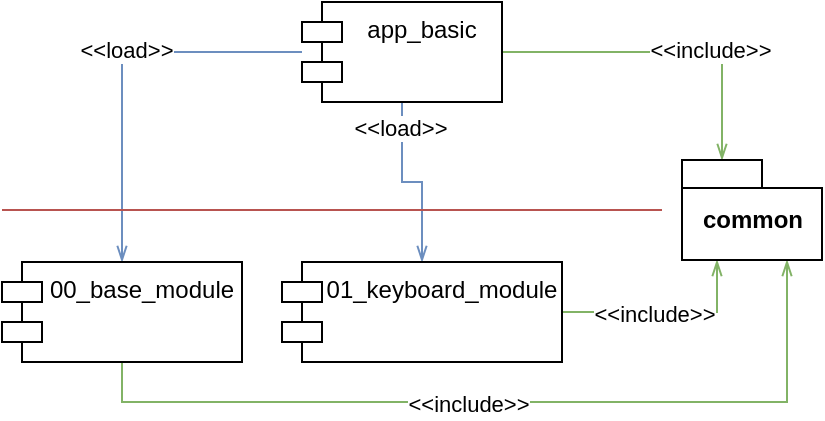 <mxfile version="13.6.5" type="device"><diagram name="Page-1" id="929967ad-93f9-6ef4-fab6-5d389245f69c"><mxGraphModel dx="494" dy="276" grid="1" gridSize="10" guides="1" tooltips="1" connect="1" arrows="1" fold="1" page="1" pageScale="1.5" pageWidth="1169" pageHeight="826" background="none" math="0" shadow="0"><root><mxCell id="0" style=";html=1;"/><mxCell id="1" style=";html=1;" parent="0"/><mxCell id="i-Ne0t7V2Y4uIB7cihSQ-6" style="edgeStyle=orthogonalEdgeStyle;rounded=0;orthogonalLoop=1;jettySize=auto;html=1;exitX=1;exitY=0.5;exitDx=0;exitDy=0;entryX=0;entryY=0;entryDx=20;entryDy=0;entryPerimeter=0;endArrow=openThin;endFill=0;fillColor=#d5e8d4;strokeColor=#82b366;" edge="1" parent="1" source="i-Ne0t7V2Y4uIB7cihSQ-1" target="i-Ne0t7V2Y4uIB7cihSQ-4"><mxGeometry relative="1" as="geometry"/></mxCell><mxCell id="i-Ne0t7V2Y4uIB7cihSQ-7" value="&amp;lt;&amp;lt;include&amp;gt;&amp;gt;" style="edgeLabel;html=1;align=center;verticalAlign=middle;resizable=0;points=[];" vertex="1" connectable="0" parent="i-Ne0t7V2Y4uIB7cihSQ-6"><mxGeometry x="0.27" y="1" relative="1" as="geometry"><mxPoint as="offset"/></mxGeometry></mxCell><mxCell id="i-Ne0t7V2Y4uIB7cihSQ-12" style="edgeStyle=orthogonalEdgeStyle;rounded=0;orthogonalLoop=1;jettySize=auto;html=1;entryX=0.5;entryY=0;entryDx=0;entryDy=0;endArrow=openThin;endFill=0;fillColor=#dae8fc;strokeColor=#6c8ebf;" edge="1" parent="1" source="i-Ne0t7V2Y4uIB7cihSQ-1" target="i-Ne0t7V2Y4uIB7cihSQ-2"><mxGeometry relative="1" as="geometry"/></mxCell><mxCell id="i-Ne0t7V2Y4uIB7cihSQ-13" value="&amp;lt;&amp;lt;load&amp;gt;&amp;gt;" style="edgeLabel;html=1;align=center;verticalAlign=middle;resizable=0;points=[];" vertex="1" connectable="0" parent="i-Ne0t7V2Y4uIB7cihSQ-12"><mxGeometry x="-0.099" y="-1" relative="1" as="geometry"><mxPoint as="offset"/></mxGeometry></mxCell><mxCell id="i-Ne0t7V2Y4uIB7cihSQ-14" style="edgeStyle=orthogonalEdgeStyle;rounded=0;orthogonalLoop=1;jettySize=auto;html=1;endArrow=openThin;endFill=0;fillColor=#dae8fc;strokeColor=#6c8ebf;" edge="1" parent="1" source="i-Ne0t7V2Y4uIB7cihSQ-1" target="i-Ne0t7V2Y4uIB7cihSQ-3"><mxGeometry relative="1" as="geometry"/></mxCell><mxCell id="i-Ne0t7V2Y4uIB7cihSQ-15" value="&amp;lt;&amp;lt;load&amp;gt;&amp;gt;" style="edgeLabel;html=1;align=center;verticalAlign=middle;resizable=0;points=[];" vertex="1" connectable="0" parent="i-Ne0t7V2Y4uIB7cihSQ-14"><mxGeometry x="-0.71" y="-1" relative="1" as="geometry"><mxPoint as="offset"/></mxGeometry></mxCell><mxCell id="i-Ne0t7V2Y4uIB7cihSQ-1" value="app_basic" style="shape=module;align=left;spacingLeft=20;align=center;verticalAlign=top;" vertex="1" parent="1"><mxGeometry x="220" y="110" width="100" height="50" as="geometry"/></mxCell><mxCell id="i-Ne0t7V2Y4uIB7cihSQ-10" style="edgeStyle=orthogonalEdgeStyle;rounded=0;orthogonalLoop=1;jettySize=auto;html=1;entryX=0.75;entryY=1;entryDx=0;entryDy=0;entryPerimeter=0;endArrow=openThin;endFill=0;exitX=0.5;exitY=1;exitDx=0;exitDy=0;fillColor=#d5e8d4;strokeColor=#82b366;" edge="1" parent="1" source="i-Ne0t7V2Y4uIB7cihSQ-2" target="i-Ne0t7V2Y4uIB7cihSQ-4"><mxGeometry relative="1" as="geometry"/></mxCell><mxCell id="i-Ne0t7V2Y4uIB7cihSQ-11" value="&amp;lt;&amp;lt;include&amp;gt;&amp;gt;" style="edgeLabel;html=1;align=center;verticalAlign=middle;resizable=0;points=[];" vertex="1" connectable="0" parent="i-Ne0t7V2Y4uIB7cihSQ-10"><mxGeometry x="-0.09" y="-1" relative="1" as="geometry"><mxPoint as="offset"/></mxGeometry></mxCell><mxCell id="i-Ne0t7V2Y4uIB7cihSQ-2" value="00_base_module" style="shape=module;align=left;spacingLeft=20;align=center;verticalAlign=top;" vertex="1" parent="1"><mxGeometry x="70" y="240" width="120" height="50" as="geometry"/></mxCell><mxCell id="i-Ne0t7V2Y4uIB7cihSQ-8" style="edgeStyle=orthogonalEdgeStyle;rounded=0;orthogonalLoop=1;jettySize=auto;html=1;entryX=0.25;entryY=1;entryDx=0;entryDy=0;entryPerimeter=0;endArrow=openThin;endFill=0;fillColor=#d5e8d4;strokeColor=#82b366;" edge="1" parent="1" source="i-Ne0t7V2Y4uIB7cihSQ-3" target="i-Ne0t7V2Y4uIB7cihSQ-4"><mxGeometry relative="1" as="geometry"/></mxCell><mxCell id="i-Ne0t7V2Y4uIB7cihSQ-9" value="&amp;lt;&amp;lt;include&amp;gt;&amp;gt;" style="edgeLabel;html=1;align=center;verticalAlign=middle;resizable=0;points=[];" vertex="1" connectable="0" parent="i-Ne0t7V2Y4uIB7cihSQ-8"><mxGeometry x="-0.12" y="-1" relative="1" as="geometry"><mxPoint as="offset"/></mxGeometry></mxCell><mxCell id="i-Ne0t7V2Y4uIB7cihSQ-3" value="01_keyboard_module" style="shape=module;align=left;spacingLeft=20;align=center;verticalAlign=top;" vertex="1" parent="1"><mxGeometry x="210" y="240" width="140" height="50" as="geometry"/></mxCell><mxCell id="i-Ne0t7V2Y4uIB7cihSQ-4" value="common" style="shape=folder;fontStyle=1;spacingTop=10;tabWidth=40;tabHeight=14;tabPosition=left;html=1;" vertex="1" parent="1"><mxGeometry x="410" y="189" width="70" height="50" as="geometry"/></mxCell><mxCell id="i-Ne0t7V2Y4uIB7cihSQ-5" value="" style="line;strokeWidth=1;fillColor=#f8cecc;align=left;verticalAlign=middle;spacingTop=-1;spacingLeft=3;spacingRight=3;rotatable=0;labelPosition=right;points=[];portConstraint=eastwest;strokeColor=#b85450;" vertex="1" parent="1"><mxGeometry x="70" y="210" width="330" height="8" as="geometry"/></mxCell></root></mxGraphModel></diagram></mxfile>